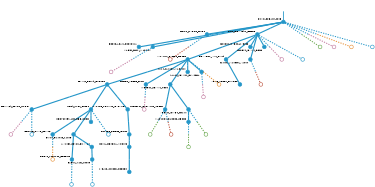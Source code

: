 strict digraph  {
graph[splines=false]; nodesep=0.7; rankdir=TB; ranksep=0.6; forcelabels=true; dpi=600; size=2.5;
0 [color="#2496c8ff", fillcolor="#2496c8ff", fixedsize=true, fontname=Lato, fontsize="12pt", height="0.25", label="", penwidth=3, shape=circle, style=filled, xlabel=CLMP_B3GAT2_TRIO];
4 [color="#2496c8ff", fillcolor="#2496c8ff", fixedsize=true, fontname=Lato, fontsize="12pt", height="0.25", label="", penwidth=3, shape=circle, style=filled, xlabel=CEP104_BAI1_PPP1R16A];
11 [color="#2496c8ff", fillcolor="#2496c8ff", fixedsize=true, fontname=Lato, fontsize="12pt", height="0.25", label="", penwidth=3, shape=circle, style=filled, xlabel=MACF1_DGKI_MARCH7];
23 [color="#2496c8ff", fillcolor="#2496c8ff", fixedsize=true, fontname=Lato, fontsize="12pt", height="0.25", label="", penwidth=3, shape=circle, style=filled, xlabel=GRIK1_ZNHIT2_CISD2];
24 [color="#2496c8ff", fillcolor="#2496c8ff", fixedsize=true, fontname=Lato, fontsize="12pt", height="0.25", label="", penwidth=3, shape=circle, style=filled, xlabel=ITIH2_DENND4A_GDF10];
31 [color="#6aa84fff", fillcolor="#6aa84fff", fixedsize=true, fontname=Lato, fontsize="12pt", height="0.25", label="", penwidth=3, shape=circle, style=solid, xlabel=""];
35 [color="#c27ba0ff", fillcolor="#c27ba0ff", fixedsize=true, fontname=Lato, fontsize="12pt", height="0.25", label="", penwidth=3, shape=circle, style=solid, xlabel=""];
41 [color="#e69138ff", fillcolor="#e69138ff", fixedsize=true, fontname=Lato, fontsize="12pt", height="0.25", label="", penwidth=3, shape=circle, style=solid, xlabel=""];
47 [color="#2496c8ff", fillcolor="#2496c8ff", fixedsize=true, fontname=Lato, fontsize="12pt", height="0.25", label="", penwidth=3, shape=circle, style=solid, xlabel=""];
1 [color="#2496c8ff", fillcolor="#2496c8ff", fixedsize=true, fontname=Lato, fontsize="12pt", height="0.25", label="", penwidth=3, shape=circle, style=filled, xlabel=MAN1A1_DYDC1_CD200];
6 [color="#2496c8ff", fillcolor="#2496c8ff", fixedsize=true, fontname=Lato, fontsize="12pt", height="0.25", label="", penwidth=3, shape=circle, style=filled, xlabel=TENM3_CPLX4_DAZAP1];
16 [color="#2496c8ff", fillcolor="#2496c8ff", fixedsize=true, fontname=Lato, fontsize="12pt", height="0.25", label="", penwidth=3, shape=circle, style=filled, xlabel=C2CD2_VEGFB_EXT2];
19 [color="#2496c8ff", fillcolor="#2496c8ff", fixedsize=true, fontname=Lato, fontsize="12pt", height="0.25", label="", penwidth=3, shape=circle, style=filled, xlabel=WFDC11_TENM2_URB1];
20 [color="#2496c8ff", fillcolor="#2496c8ff", fixedsize=true, fontname=Lato, fontsize="12pt", height="0.25", label="", penwidth=3, shape=circle, style=filled, xlabel=JAK1_TAS1R1_MAB21L1];
30 [color="#2496c8ff", fillcolor="#2496c8ff", fixedsize=true, fontname=Lato, fontsize="12pt", height="0.25", label="", penwidth=3, shape=circle, style=filled, xlabel=SAAL1_KCNJ11_FAM150A];
42 [color="#e69138ff", fillcolor="#e69138ff", fixedsize=true, fontname=Lato, fontsize="12pt", height="0.25", label="", penwidth=3, shape=circle, style=solid, xlabel=""];
3 [color="#2496c8ff", fillcolor="#2496c8ff", fixedsize=true, fontname=Lato, fontsize="12pt", height="0.25", label="", penwidth=3, shape=circle, style=filled, xlabel=PLA2G3_RCOR3_EXTL1];
25 [color="#2496c8ff", fillcolor="#2496c8ff", fixedsize=true, fontname=Lato, fontsize="12pt", height="0.25", label="", penwidth=3, shape=circle, style=filled, xlabel=TEX14_CC2D1A_MRPL23];
5 [color="#2496c8ff", fillcolor="#2496c8ff", fixedsize=true, fontname=Lato, fontsize="12pt", height="0.25", label="", penwidth=3, shape=circle, style=filled, xlabel=TOMM34_TTYH2_HAGHL];
36 [color="#c27ba0ff", fillcolor="#c27ba0ff", fixedsize=true, fontname=Lato, fontsize="12pt", height="0.25", label="", penwidth=3, shape=circle, style=solid, xlabel=""];
48 [color="#2496c8ff", fillcolor="#2496c8ff", fixedsize=true, fontname=Lato, fontsize="12pt", height="0.25", label="", penwidth=3, shape=circle, style=solid, xlabel=""];
10 [color="#2496c8ff", fillcolor="#2496c8ff", fixedsize=true, fontname=Lato, fontsize="12pt", height="0.25", label="", penwidth=3, shape=circle, style=filled, xlabel=UBR4_KSR1_FARP2];
17 [color="#2496c8ff", fillcolor="#2496c8ff", fixedsize=true, fontname=Lato, fontsize="12pt", height="0.25", label="", penwidth=3, shape=circle, style=filled, xlabel=ANKS1B_ADAM22_CNTNAP5];
7 [color="#2496c8ff", fillcolor="#2496c8ff", fixedsize=true, fontname=Lato, fontsize="12pt", height="0.25", label="", penwidth=3, shape=circle, style=filled, xlabel=PROX2_SLC2A12_ERBB2IP];
49 [color="#2496c8ff", fillcolor="#2496c8ff", fixedsize=true, fontname=Lato, fontsize="12pt", height="0.25", label="", penwidth=3, shape=circle, style=solid, xlabel=""];
8 [color="#2496c8ff", fillcolor="#2496c8ff", fixedsize=true, fontname=Lato, fontsize="12pt", height="0.25", label="", penwidth=3, shape=circle, style=filled, xlabel=COL6A5_TYMP_RBMS3];
43 [color="#e69138ff", fillcolor="#e69138ff", fixedsize=true, fontname=Lato, fontsize="12pt", height="0.25", label="", penwidth=3, shape=circle, style=solid, xlabel=""];
9 [color="#2496c8ff", fillcolor="#2496c8ff", fixedsize=true, fontname=Lato, fontsize="12pt", height="0.25", label="", penwidth=3, shape=circle, style=filled, xlabel=DENND2A_NVL_EML4];
2 [color="#2496c8ff", fillcolor="#2496c8ff", fixedsize=true, fontname=Lato, fontsize="12pt", height="0.25", label="", penwidth=3, shape=circle, style=filled, xlabel=NDNF_VOPP1_FAM83H];
12 [color="#2496c8ff", fillcolor="#2496c8ff", fixedsize=true, fontname=Lato, fontsize="12pt", height="0.25", label="", penwidth=3, shape=circle, style=filled, xlabel=ESYT2_GAS2L3_KAT6B];
27 [color="#2496c8ff", fillcolor="#2496c8ff", fixedsize=true, fontname=Lato, fontsize="12pt", height="0.25", label="", penwidth=3, shape=circle, style=filled, xlabel=LOC731157_ATR_CDC42BPG];
50 [color="#2496c8ff", fillcolor="#2496c8ff", fixedsize=true, fontname=Lato, fontsize="12pt", height="0.25", label="", penwidth=3, shape=circle, style=solid, xlabel=""];
37 [color="#c27ba0ff", fillcolor="#c27ba0ff", fixedsize=true, fontname=Lato, fontsize="12pt", height="0.25", label="", penwidth=3, shape=circle, style=solid, xlabel=""];
26 [color="#2496c8ff", fillcolor="#2496c8ff", fixedsize=true, fontname=Lato, fontsize="12pt", height="0.25", label="", penwidth=3, shape=circle, style=filled, xlabel=ANKLE2_REV3L_CTNND2];
13 [color="#2496c8ff", fillcolor="#2496c8ff", fixedsize=true, fontname=Lato, fontsize="12pt", height="0.25", label="", penwidth=3, shape=circle, style=filled, xlabel=SLC25A16_CACNA1H_ABCC6];
32 [color="#6aa84fff", fillcolor="#6aa84fff", fixedsize=true, fontname=Lato, fontsize="12pt", height="0.25", label="", penwidth=3, shape=circle, style=solid, xlabel=""];
44 [color="#be5742ff", fillcolor="#be5742ff", fixedsize=true, fontname=Lato, fontsize="12pt", height="0.25", label="", penwidth=3, shape=circle, style=solid, xlabel=""];
15 [color="#2496c8ff", fillcolor="#2496c8ff", fixedsize=true, fontname=Lato, fontsize="12pt", height="0.25", label="", penwidth=3, shape=circle, style=filled, xlabel=TAS1R3_MALRD1_NARS2];
45 [color="#be5742ff", fillcolor="#be5742ff", fixedsize=true, fontname=Lato, fontsize="12pt", height="0.25", label="", penwidth=3, shape=circle, style=solid, xlabel=""];
38 [color="#c27ba0ff", fillcolor="#c27ba0ff", fixedsize=true, fontname=Lato, fontsize="12pt", height="0.25", label="", penwidth=3, shape=circle, style=solid, xlabel=""];
18 [color="#2496c8ff", fillcolor="#2496c8ff", fixedsize=true, fontname=Lato, fontsize="12pt", height="0.25", label="", penwidth=3, shape=circle, style=filled, xlabel=NPC1L1_FXYD2_FRAS1];
29 [color="#2496c8ff", fillcolor="#2496c8ff", fixedsize=true, fontname=Lato, fontsize="12pt", height="0.25", label="", penwidth=3, shape=circle, style=filled, xlabel=MAPKBP1_GABRB3_TDRD3];
33 [color="#6aa84fff", fillcolor="#6aa84fff", fixedsize=true, fontname=Lato, fontsize="12pt", height="0.25", label="", penwidth=3, shape=circle, style=solid, xlabel=""];
21 [color="#2496c8ff", fillcolor="#2496c8ff", fixedsize=true, fontname=Lato, fontsize="12pt", height="0.25", label="", penwidth=3, shape=circle, style=filled, xlabel=FADS1_SIAE_KRT19];
51 [color="#2496c8ff", fillcolor="#2496c8ff", fixedsize=true, fontname=Lato, fontsize="12pt", height="0.25", label="", penwidth=3, shape=circle, style=solid, xlabel=""];
46 [color="#be5742ff", fillcolor="#be5742ff", fixedsize=true, fontname=Lato, fontsize="12pt", height="0.25", label="", penwidth=3, shape=circle, style=solid, xlabel=""];
22 [color="#2496c8ff", fillcolor="#2496c8ff", fixedsize=true, fontname=Lato, fontsize="12pt", height="0.25", label="", penwidth=3, shape=circle, style=filled, xlabel=QRICH1_RNGTT_ZNF230];
28 [color="#2496c8ff", fillcolor="#2496c8ff", fixedsize=true, fontname=Lato, fontsize="12pt", height="0.25", label="", penwidth=3, shape=circle, style=filled, xlabel=ADRBK2_DNM2_PCLO];
39 [color="#c27ba0ff", fillcolor="#c27ba0ff", fixedsize=true, fontname=Lato, fontsize="12pt", height="0.25", label="", penwidth=3, shape=circle, style=solid, xlabel=""];
52 [color="#2496c8ff", fillcolor="#2496c8ff", fixedsize=true, fontname=Lato, fontsize="12pt", height="0.25", label="", penwidth=3, shape=circle, style=solid, xlabel=""];
14 [color="#2496c8ff", fillcolor="#2496c8ff", fixedsize=true, fontname=Lato, fontsize="12pt", height="0.25", label="", penwidth=3, shape=circle, style=filled, xlabel=ZNF469_IGSF9B_HECTD1];
34 [color="#6aa84fff", fillcolor="#6aa84fff", fixedsize=true, fontname=Lato, fontsize="12pt", height="0.25", label="", penwidth=3, shape=circle, style=solid, xlabel=""];
40 [color="#c27ba0ff", fillcolor="#c27ba0ff", fixedsize=true, fontname=Lato, fontsize="12pt", height="0.25", label="", penwidth=3, shape=circle, style=solid, xlabel=""];
normal [label="", penwidth=3, style=invis, xlabel=CLMP_B3GAT2_TRIO];
0 -> 4  [arrowsize=0, color="#2496c8ff;0.5:#2496c8ff", minlen="2.0", penwidth="5.5", style=solid];
0 -> 11  [arrowsize=0, color="#2496c8ff;0.5:#2496c8ff", minlen="2.0", penwidth="5.5", style=solid];
0 -> 23  [arrowsize=0, color="#2496c8ff;0.5:#2496c8ff", minlen="1.399999976158142", penwidth="5.5", style=solid];
0 -> 24  [arrowsize=0, color="#2496c8ff;0.5:#2496c8ff", minlen="1.399999976158142", penwidth="5.5", style=solid];
0 -> 31  [arrowsize=0, color="#2496c8ff;0.5:#6aa84fff", minlen="2.0", penwidth=5, style=dashed];
0 -> 35  [arrowsize=0, color="#2496c8ff;0.5:#c27ba0ff", minlen="2.0", penwidth=5, style=dashed];
0 -> 41  [arrowsize=0, color="#2496c8ff;0.5:#e69138ff", minlen="2.0", penwidth=5, style=dashed];
0 -> 47  [arrowsize=0, color="#2496c8ff;0.5:#2496c8ff", minlen="2.0", penwidth=5, style=dashed];
11 -> 37  [arrowsize=0, color="#2496c8ff;0.5:#c27ba0ff", minlen="2.0", penwidth=5, style=dashed];
23 -> 46  [arrowsize=0, color="#2496c8ff;0.5:#be5742ff", minlen="2.0", penwidth=5, style=dashed];
24 -> 1  [arrowsize=0, color="#2496c8ff;0.5:#2496c8ff", minlen="2.0", penwidth="5.5", style=solid];
24 -> 9  [arrowsize=0, color="#2496c8ff;0.5:#2496c8ff", minlen="2.0", penwidth="5.5", style=solid];
24 -> 15  [arrowsize=0, color="#2496c8ff;0.5:#2496c8ff", minlen="2.0", penwidth="5.5", style=solid];
24 -> 22  [arrowsize=0, color="#2496c8ff;0.5:#2496c8ff", minlen="1.5999999046325684", penwidth="5.5", style=solid];
24 -> 28  [arrowsize=0, color="#2496c8ff;0.5:#2496c8ff", minlen="1.0", penwidth="5.5", style=solid];
24 -> 39  [arrowsize=0, color="#2496c8ff;0.5:#c27ba0ff", minlen="2.0", penwidth=5, style=dashed];
24 -> 52  [arrowsize=0, color="#2496c8ff;0.5:#2496c8ff", minlen="2.0", penwidth=5, style=dashed];
1 -> 6  [arrowsize=0, color="#2496c8ff;0.5:#2496c8ff", minlen="2.0", penwidth="5.5", style=solid];
1 -> 16  [arrowsize=0, color="#2496c8ff;0.5:#2496c8ff", minlen="2.0", penwidth="5.5", style=solid];
1 -> 19  [arrowsize=0, color="#2496c8ff;0.5:#2496c8ff", minlen="2.0", penwidth="5.5", style=solid];
1 -> 20  [arrowsize=0, color="#2496c8ff;0.5:#2496c8ff", minlen="1.8000000715255737", penwidth="5.5", style=solid];
1 -> 30  [arrowsize=0, color="#2496c8ff;0.5:#2496c8ff", minlen="1.0", penwidth="5.5", style=solid];
1 -> 42  [arrowsize=0, color="#2496c8ff;0.5:#e69138ff", minlen="2.0", penwidth=5, style=dashed];
6 -> 5  [arrowsize=0, color="#2496c8ff;0.5:#2496c8ff", minlen="2.0", penwidth="5.5", style=solid];
6 -> 10  [arrowsize=0, color="#2496c8ff;0.5:#2496c8ff", minlen="2.0", penwidth="5.5", style=solid];
6 -> 17  [arrowsize=0, color="#2496c8ff;0.5:#2496c8ff", minlen="2.0", penwidth="5.5", style=solid];
16 -> 38  [arrowsize=0, color="#2496c8ff;0.5:#c27ba0ff", minlen="2.0", penwidth=5, style=dashed];
19 -> 13  [arrowsize=0, color="#2496c8ff;0.5:#2496c8ff", minlen="2.0", penwidth="5.5", style=solid];
19 -> 18  [arrowsize=0, color="#2496c8ff;0.5:#2496c8ff", minlen="2.0", penwidth="5.5", style=solid];
30 -> 40  [arrowsize=0, color="#2496c8ff;0.5:#c27ba0ff", minlen="2.0", penwidth=5, style=dashed];
3 -> 25  [arrowsize=0, color="#2496c8ff;0.5:#2496c8ff", minlen="1.399999976158142", penwidth="5.5", style=solid];
25 -> 14  [arrowsize=0, color="#2496c8ff;0.5:#2496c8ff", minlen="2.0", penwidth="5.5", style=solid];
5 -> 36  [arrowsize=0, color="#2496c8ff;0.5:#c27ba0ff", minlen="2.0", penwidth=5, style=dashed];
5 -> 48  [arrowsize=0, color="#2496c8ff;0.5:#2496c8ff", minlen="2.0", penwidth=5, style=dashed];
10 -> 8  [arrowsize=0, color="#2496c8ff;0.5:#2496c8ff", minlen="2.0", penwidth="5.5", style=solid];
10 -> 12  [arrowsize=0, color="#2496c8ff;0.5:#2496c8ff", minlen="2.0", penwidth="5.5", style=solid];
10 -> 27  [arrowsize=0, color="#2496c8ff;0.5:#2496c8ff", minlen="1.0", penwidth="5.5", style=solid];
10 -> 50  [arrowsize=0, color="#2496c8ff;0.5:#2496c8ff", minlen="2.0", penwidth=5, style=dashed];
17 -> 3  [arrowsize=0, color="#2496c8ff;0.5:#2496c8ff", minlen="2.0", penwidth="5.5", style=solid];
7 -> 49  [arrowsize=0, color="#2496c8ff;0.5:#2496c8ff", minlen="2.0", penwidth=5, style=dashed];
8 -> 43  [arrowsize=0, color="#2496c8ff;0.5:#e69138ff", minlen="2.0", penwidth=5, style=dashed];
9 -> 2  [arrowsize=0, color="#2496c8ff;0.5:#2496c8ff", minlen="2.0", penwidth="5.5", style=solid];
12 -> 7  [arrowsize=0, color="#2496c8ff;0.5:#2496c8ff", minlen="2.0", penwidth="5.5", style=solid];
12 -> 26  [arrowsize=0, color="#2496c8ff;0.5:#2496c8ff", minlen="1.1999999284744263", penwidth="5.5", style=solid];
26 -> 21  [arrowsize=0, color="#2496c8ff;0.5:#2496c8ff", minlen="1.5999999046325684", penwidth="5.5", style=solid];
13 -> 32  [arrowsize=0, color="#2496c8ff;0.5:#6aa84fff", minlen="2.0", penwidth=5, style=dashed];
13 -> 44  [arrowsize=0, color="#2496c8ff;0.5:#be5742ff", minlen="2.0", penwidth=5, style=dashed];
15 -> 45  [arrowsize=0, color="#2496c8ff;0.5:#be5742ff", minlen="2.0", penwidth=5, style=dashed];
18 -> 29  [arrowsize=0, color="#2496c8ff;0.5:#2496c8ff", minlen="1.0", penwidth="5.5", style=solid];
18 -> 33  [arrowsize=0, color="#2496c8ff;0.5:#6aa84fff", minlen="2.0", penwidth=5, style=dashed];
29 -> 34  [arrowsize=0, color="#2496c8ff;0.5:#6aa84fff", minlen="2.0", penwidth=5, style=dashed];
21 -> 51  [arrowsize=0, color="#2496c8ff;0.5:#2496c8ff", minlen="2.0", penwidth=5, style=dashed];
normal -> 0  [arrowsize=0, color="#2496c8ff", label="", penwidth=4, style=solid];
}
